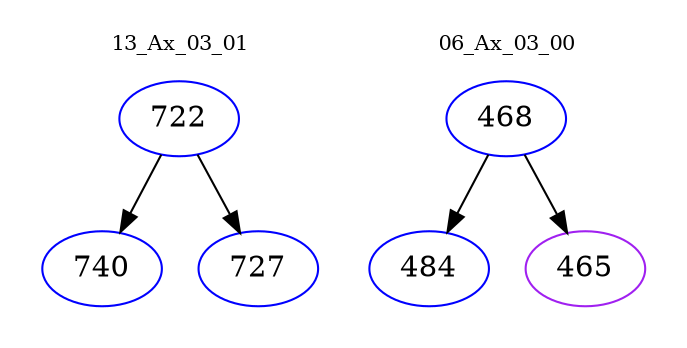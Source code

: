 digraph{
subgraph cluster_0 {
color = white
label = "13_Ax_03_01";
fontsize=10;
T0_722 [label="722", color="blue"]
T0_722 -> T0_740 [color="black"]
T0_740 [label="740", color="blue"]
T0_722 -> T0_727 [color="black"]
T0_727 [label="727", color="blue"]
}
subgraph cluster_1 {
color = white
label = "06_Ax_03_00";
fontsize=10;
T1_468 [label="468", color="blue"]
T1_468 -> T1_484 [color="black"]
T1_484 [label="484", color="blue"]
T1_468 -> T1_465 [color="black"]
T1_465 [label="465", color="purple"]
}
}
